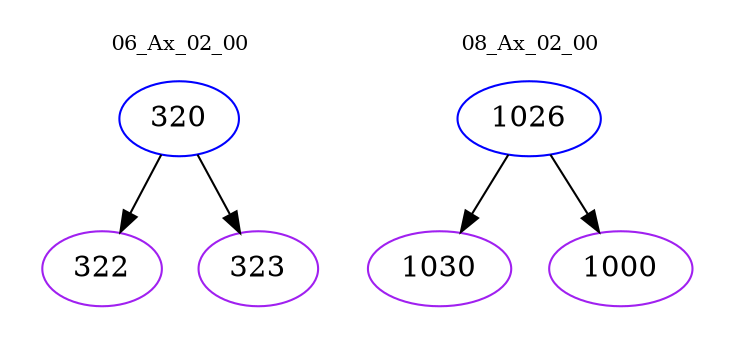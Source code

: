 digraph{
subgraph cluster_0 {
color = white
label = "06_Ax_02_00";
fontsize=10;
T0_320 [label="320", color="blue"]
T0_320 -> T0_322 [color="black"]
T0_322 [label="322", color="purple"]
T0_320 -> T0_323 [color="black"]
T0_323 [label="323", color="purple"]
}
subgraph cluster_1 {
color = white
label = "08_Ax_02_00";
fontsize=10;
T1_1026 [label="1026", color="blue"]
T1_1026 -> T1_1030 [color="black"]
T1_1030 [label="1030", color="purple"]
T1_1026 -> T1_1000 [color="black"]
T1_1000 [label="1000", color="purple"]
}
}
